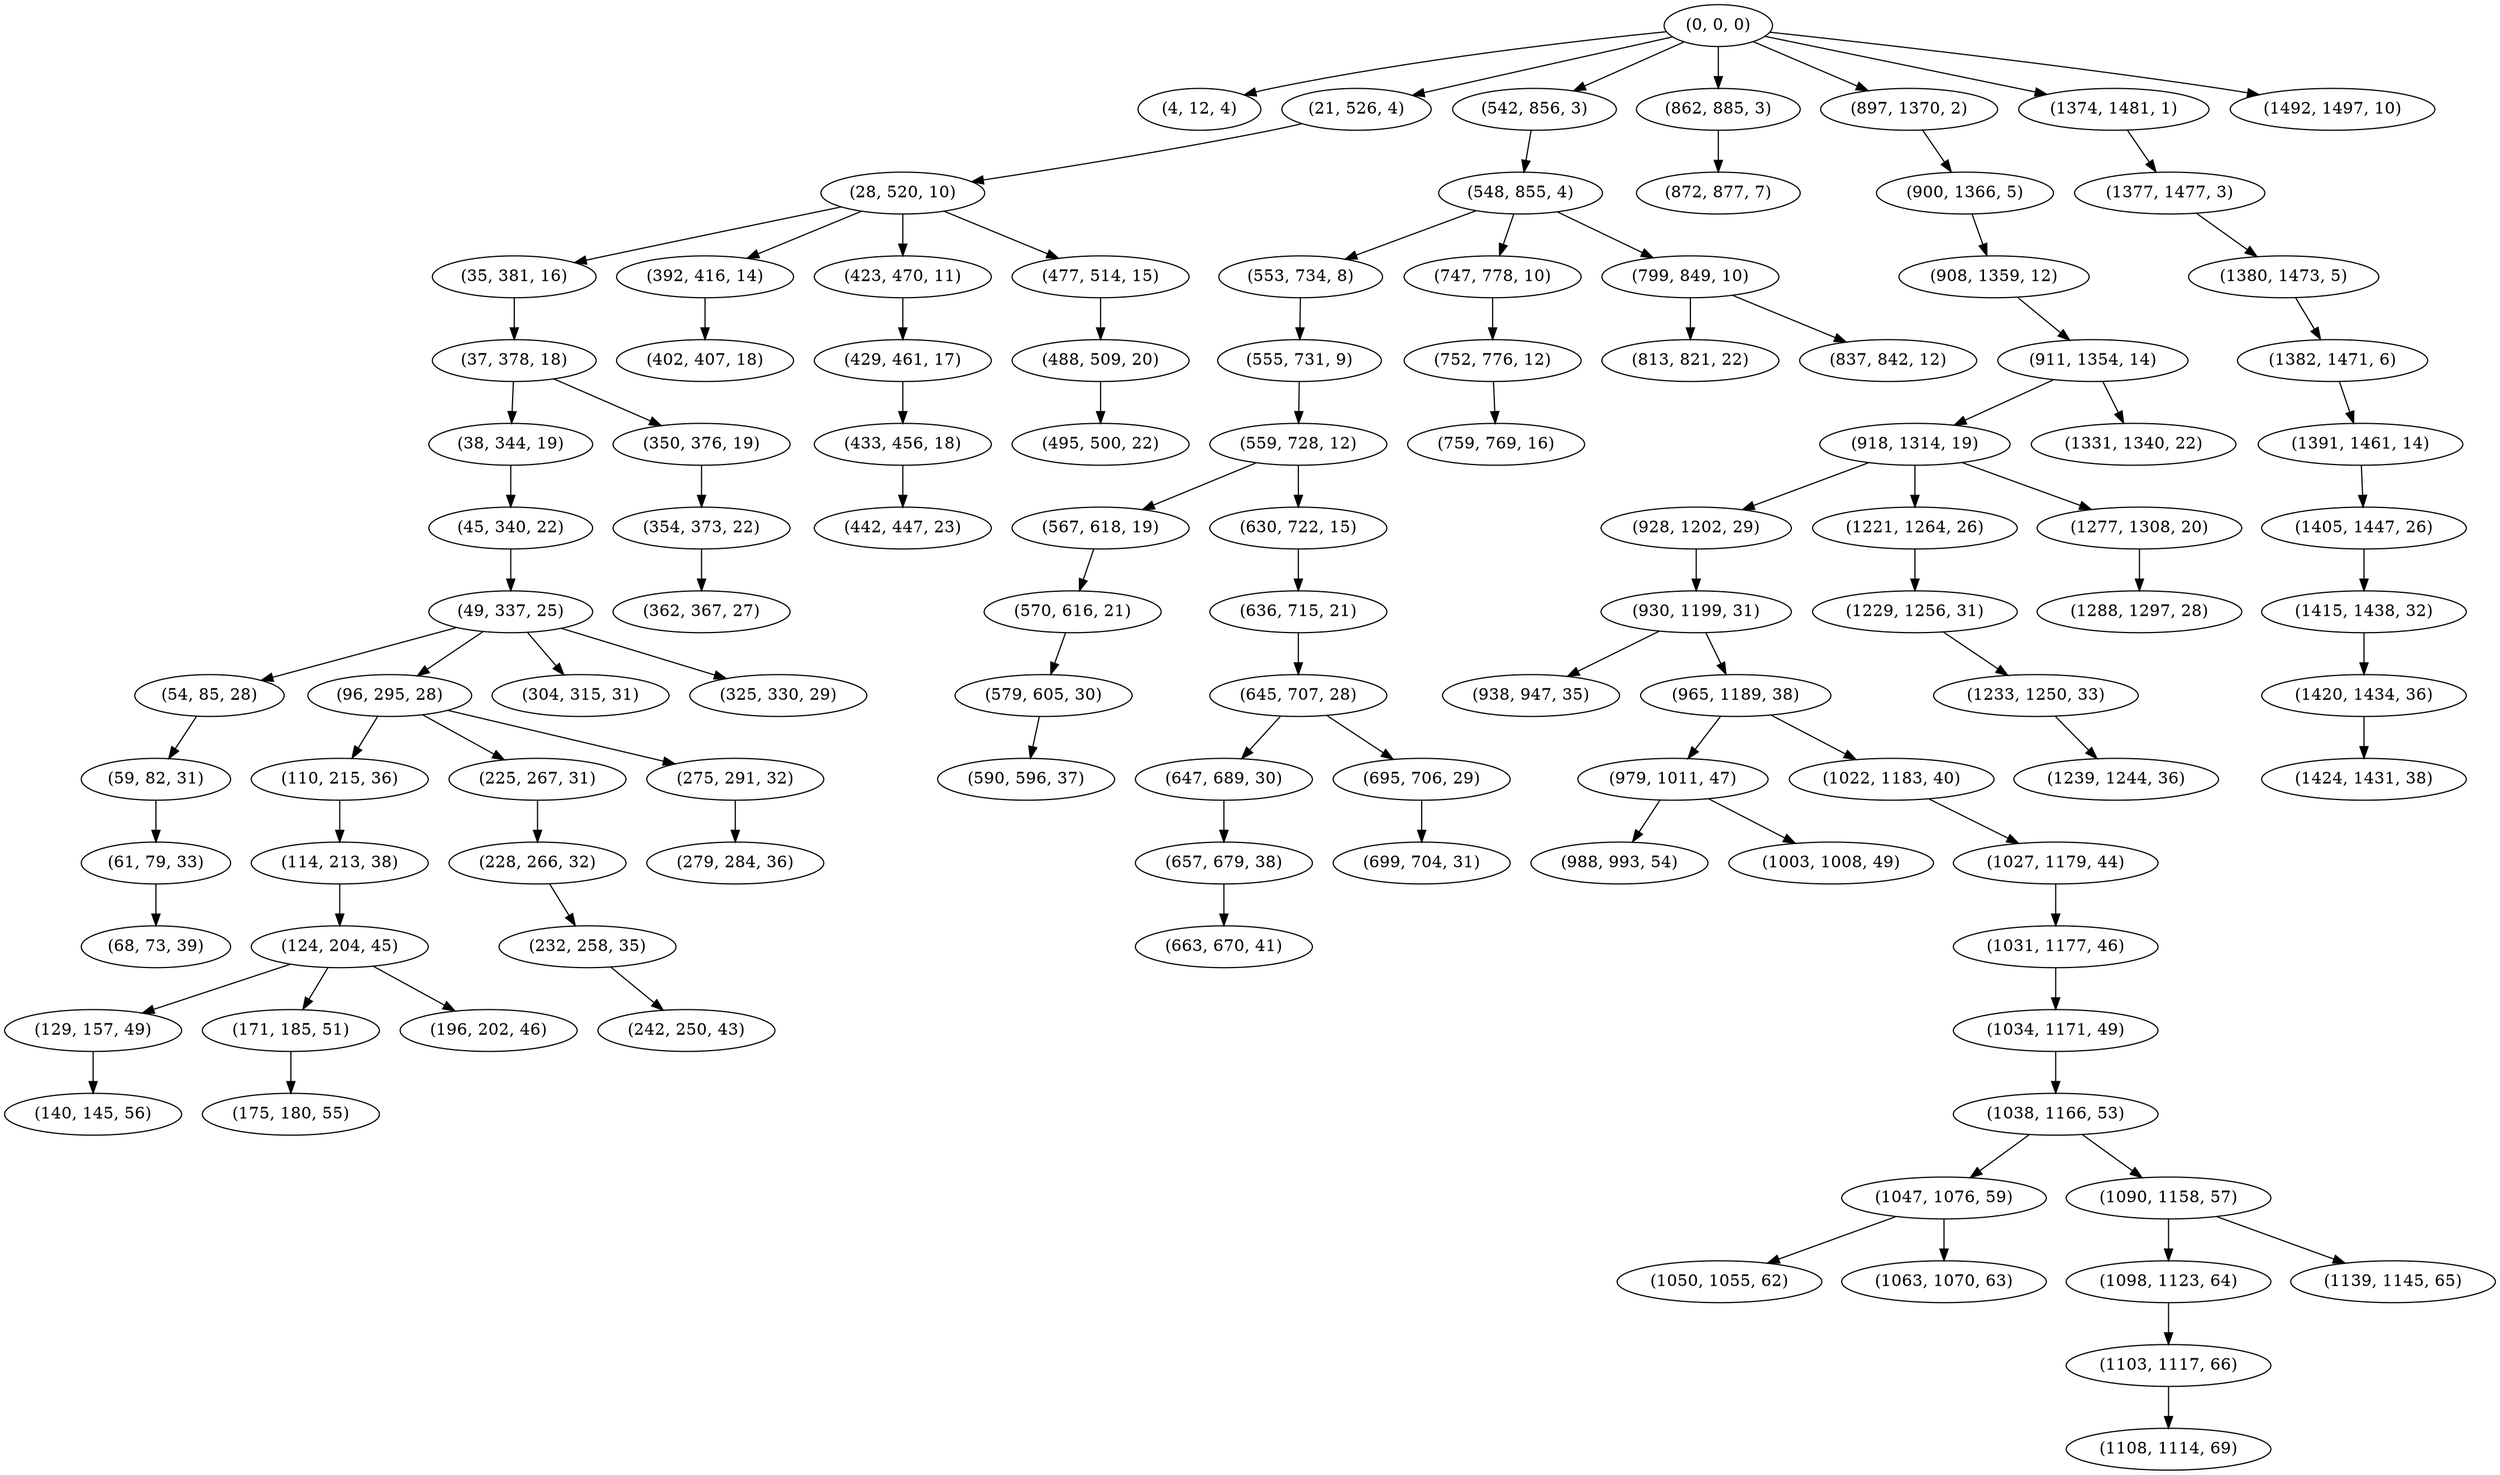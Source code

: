 digraph tree {
    "(0, 0, 0)";
    "(4, 12, 4)";
    "(21, 526, 4)";
    "(28, 520, 10)";
    "(35, 381, 16)";
    "(37, 378, 18)";
    "(38, 344, 19)";
    "(45, 340, 22)";
    "(49, 337, 25)";
    "(54, 85, 28)";
    "(59, 82, 31)";
    "(61, 79, 33)";
    "(68, 73, 39)";
    "(96, 295, 28)";
    "(110, 215, 36)";
    "(114, 213, 38)";
    "(124, 204, 45)";
    "(129, 157, 49)";
    "(140, 145, 56)";
    "(171, 185, 51)";
    "(175, 180, 55)";
    "(196, 202, 46)";
    "(225, 267, 31)";
    "(228, 266, 32)";
    "(232, 258, 35)";
    "(242, 250, 43)";
    "(275, 291, 32)";
    "(279, 284, 36)";
    "(304, 315, 31)";
    "(325, 330, 29)";
    "(350, 376, 19)";
    "(354, 373, 22)";
    "(362, 367, 27)";
    "(392, 416, 14)";
    "(402, 407, 18)";
    "(423, 470, 11)";
    "(429, 461, 17)";
    "(433, 456, 18)";
    "(442, 447, 23)";
    "(477, 514, 15)";
    "(488, 509, 20)";
    "(495, 500, 22)";
    "(542, 856, 3)";
    "(548, 855, 4)";
    "(553, 734, 8)";
    "(555, 731, 9)";
    "(559, 728, 12)";
    "(567, 618, 19)";
    "(570, 616, 21)";
    "(579, 605, 30)";
    "(590, 596, 37)";
    "(630, 722, 15)";
    "(636, 715, 21)";
    "(645, 707, 28)";
    "(647, 689, 30)";
    "(657, 679, 38)";
    "(663, 670, 41)";
    "(695, 706, 29)";
    "(699, 704, 31)";
    "(747, 778, 10)";
    "(752, 776, 12)";
    "(759, 769, 16)";
    "(799, 849, 10)";
    "(813, 821, 22)";
    "(837, 842, 12)";
    "(862, 885, 3)";
    "(872, 877, 7)";
    "(897, 1370, 2)";
    "(900, 1366, 5)";
    "(908, 1359, 12)";
    "(911, 1354, 14)";
    "(918, 1314, 19)";
    "(928, 1202, 29)";
    "(930, 1199, 31)";
    "(938, 947, 35)";
    "(965, 1189, 38)";
    "(979, 1011, 47)";
    "(988, 993, 54)";
    "(1003, 1008, 49)";
    "(1022, 1183, 40)";
    "(1027, 1179, 44)";
    "(1031, 1177, 46)";
    "(1034, 1171, 49)";
    "(1038, 1166, 53)";
    "(1047, 1076, 59)";
    "(1050, 1055, 62)";
    "(1063, 1070, 63)";
    "(1090, 1158, 57)";
    "(1098, 1123, 64)";
    "(1103, 1117, 66)";
    "(1108, 1114, 69)";
    "(1139, 1145, 65)";
    "(1221, 1264, 26)";
    "(1229, 1256, 31)";
    "(1233, 1250, 33)";
    "(1239, 1244, 36)";
    "(1277, 1308, 20)";
    "(1288, 1297, 28)";
    "(1331, 1340, 22)";
    "(1374, 1481, 1)";
    "(1377, 1477, 3)";
    "(1380, 1473, 5)";
    "(1382, 1471, 6)";
    "(1391, 1461, 14)";
    "(1405, 1447, 26)";
    "(1415, 1438, 32)";
    "(1420, 1434, 36)";
    "(1424, 1431, 38)";
    "(1492, 1497, 10)";
    "(0, 0, 0)" -> "(4, 12, 4)";
    "(0, 0, 0)" -> "(21, 526, 4)";
    "(0, 0, 0)" -> "(542, 856, 3)";
    "(0, 0, 0)" -> "(862, 885, 3)";
    "(0, 0, 0)" -> "(897, 1370, 2)";
    "(0, 0, 0)" -> "(1374, 1481, 1)";
    "(0, 0, 0)" -> "(1492, 1497, 10)";
    "(21, 526, 4)" -> "(28, 520, 10)";
    "(28, 520, 10)" -> "(35, 381, 16)";
    "(28, 520, 10)" -> "(392, 416, 14)";
    "(28, 520, 10)" -> "(423, 470, 11)";
    "(28, 520, 10)" -> "(477, 514, 15)";
    "(35, 381, 16)" -> "(37, 378, 18)";
    "(37, 378, 18)" -> "(38, 344, 19)";
    "(37, 378, 18)" -> "(350, 376, 19)";
    "(38, 344, 19)" -> "(45, 340, 22)";
    "(45, 340, 22)" -> "(49, 337, 25)";
    "(49, 337, 25)" -> "(54, 85, 28)";
    "(49, 337, 25)" -> "(96, 295, 28)";
    "(49, 337, 25)" -> "(304, 315, 31)";
    "(49, 337, 25)" -> "(325, 330, 29)";
    "(54, 85, 28)" -> "(59, 82, 31)";
    "(59, 82, 31)" -> "(61, 79, 33)";
    "(61, 79, 33)" -> "(68, 73, 39)";
    "(96, 295, 28)" -> "(110, 215, 36)";
    "(96, 295, 28)" -> "(225, 267, 31)";
    "(96, 295, 28)" -> "(275, 291, 32)";
    "(110, 215, 36)" -> "(114, 213, 38)";
    "(114, 213, 38)" -> "(124, 204, 45)";
    "(124, 204, 45)" -> "(129, 157, 49)";
    "(124, 204, 45)" -> "(171, 185, 51)";
    "(124, 204, 45)" -> "(196, 202, 46)";
    "(129, 157, 49)" -> "(140, 145, 56)";
    "(171, 185, 51)" -> "(175, 180, 55)";
    "(225, 267, 31)" -> "(228, 266, 32)";
    "(228, 266, 32)" -> "(232, 258, 35)";
    "(232, 258, 35)" -> "(242, 250, 43)";
    "(275, 291, 32)" -> "(279, 284, 36)";
    "(350, 376, 19)" -> "(354, 373, 22)";
    "(354, 373, 22)" -> "(362, 367, 27)";
    "(392, 416, 14)" -> "(402, 407, 18)";
    "(423, 470, 11)" -> "(429, 461, 17)";
    "(429, 461, 17)" -> "(433, 456, 18)";
    "(433, 456, 18)" -> "(442, 447, 23)";
    "(477, 514, 15)" -> "(488, 509, 20)";
    "(488, 509, 20)" -> "(495, 500, 22)";
    "(542, 856, 3)" -> "(548, 855, 4)";
    "(548, 855, 4)" -> "(553, 734, 8)";
    "(548, 855, 4)" -> "(747, 778, 10)";
    "(548, 855, 4)" -> "(799, 849, 10)";
    "(553, 734, 8)" -> "(555, 731, 9)";
    "(555, 731, 9)" -> "(559, 728, 12)";
    "(559, 728, 12)" -> "(567, 618, 19)";
    "(559, 728, 12)" -> "(630, 722, 15)";
    "(567, 618, 19)" -> "(570, 616, 21)";
    "(570, 616, 21)" -> "(579, 605, 30)";
    "(579, 605, 30)" -> "(590, 596, 37)";
    "(630, 722, 15)" -> "(636, 715, 21)";
    "(636, 715, 21)" -> "(645, 707, 28)";
    "(645, 707, 28)" -> "(647, 689, 30)";
    "(645, 707, 28)" -> "(695, 706, 29)";
    "(647, 689, 30)" -> "(657, 679, 38)";
    "(657, 679, 38)" -> "(663, 670, 41)";
    "(695, 706, 29)" -> "(699, 704, 31)";
    "(747, 778, 10)" -> "(752, 776, 12)";
    "(752, 776, 12)" -> "(759, 769, 16)";
    "(799, 849, 10)" -> "(813, 821, 22)";
    "(799, 849, 10)" -> "(837, 842, 12)";
    "(862, 885, 3)" -> "(872, 877, 7)";
    "(897, 1370, 2)" -> "(900, 1366, 5)";
    "(900, 1366, 5)" -> "(908, 1359, 12)";
    "(908, 1359, 12)" -> "(911, 1354, 14)";
    "(911, 1354, 14)" -> "(918, 1314, 19)";
    "(911, 1354, 14)" -> "(1331, 1340, 22)";
    "(918, 1314, 19)" -> "(928, 1202, 29)";
    "(918, 1314, 19)" -> "(1221, 1264, 26)";
    "(918, 1314, 19)" -> "(1277, 1308, 20)";
    "(928, 1202, 29)" -> "(930, 1199, 31)";
    "(930, 1199, 31)" -> "(938, 947, 35)";
    "(930, 1199, 31)" -> "(965, 1189, 38)";
    "(965, 1189, 38)" -> "(979, 1011, 47)";
    "(965, 1189, 38)" -> "(1022, 1183, 40)";
    "(979, 1011, 47)" -> "(988, 993, 54)";
    "(979, 1011, 47)" -> "(1003, 1008, 49)";
    "(1022, 1183, 40)" -> "(1027, 1179, 44)";
    "(1027, 1179, 44)" -> "(1031, 1177, 46)";
    "(1031, 1177, 46)" -> "(1034, 1171, 49)";
    "(1034, 1171, 49)" -> "(1038, 1166, 53)";
    "(1038, 1166, 53)" -> "(1047, 1076, 59)";
    "(1038, 1166, 53)" -> "(1090, 1158, 57)";
    "(1047, 1076, 59)" -> "(1050, 1055, 62)";
    "(1047, 1076, 59)" -> "(1063, 1070, 63)";
    "(1090, 1158, 57)" -> "(1098, 1123, 64)";
    "(1090, 1158, 57)" -> "(1139, 1145, 65)";
    "(1098, 1123, 64)" -> "(1103, 1117, 66)";
    "(1103, 1117, 66)" -> "(1108, 1114, 69)";
    "(1221, 1264, 26)" -> "(1229, 1256, 31)";
    "(1229, 1256, 31)" -> "(1233, 1250, 33)";
    "(1233, 1250, 33)" -> "(1239, 1244, 36)";
    "(1277, 1308, 20)" -> "(1288, 1297, 28)";
    "(1374, 1481, 1)" -> "(1377, 1477, 3)";
    "(1377, 1477, 3)" -> "(1380, 1473, 5)";
    "(1380, 1473, 5)" -> "(1382, 1471, 6)";
    "(1382, 1471, 6)" -> "(1391, 1461, 14)";
    "(1391, 1461, 14)" -> "(1405, 1447, 26)";
    "(1405, 1447, 26)" -> "(1415, 1438, 32)";
    "(1415, 1438, 32)" -> "(1420, 1434, 36)";
    "(1420, 1434, 36)" -> "(1424, 1431, 38)";
}
